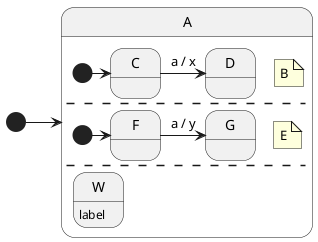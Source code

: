 @startuml
    [*] -> A
    state A {
        note "B" as B
        [*] -> C
        state C
        state D
        C -> D: a / x
        --
        note "E" as E
        [*] -> F
        state F
        state G
        F -> G: a / y
        --
        state W : label
    }
@enduml
